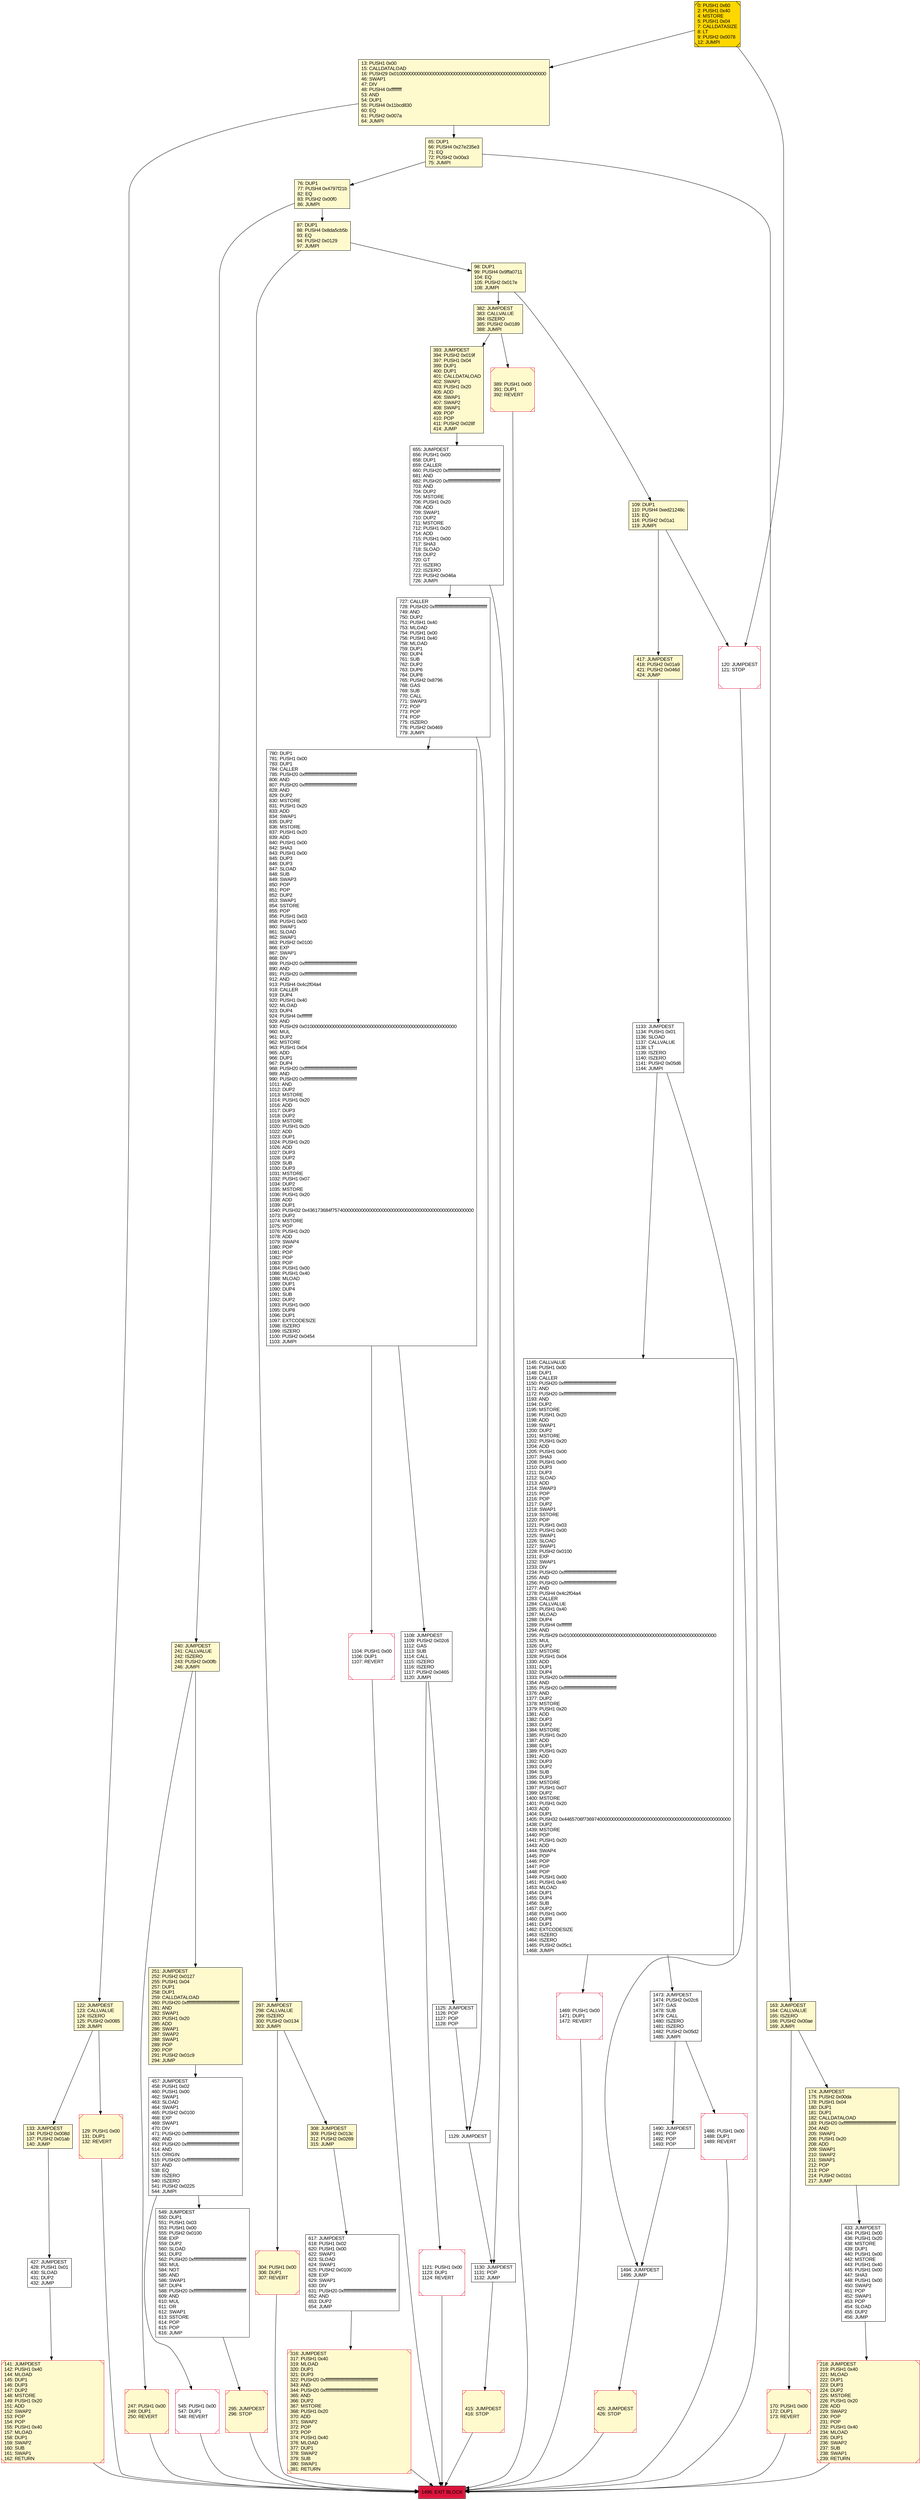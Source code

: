 digraph G {
bgcolor=transparent rankdir=UD;
node [shape=box style=filled color=black fillcolor=white fontname=arial fontcolor=black];
163 [label="163: JUMPDEST\l164: CALLVALUE\l165: ISZERO\l166: PUSH2 0x00ae\l169: JUMPI\l" fillcolor=lemonchiffon ];
545 [label="545: PUSH1 0x00\l547: DUP1\l548: REVERT\l" shape=Msquare color=crimson ];
308 [label="308: JUMPDEST\l309: PUSH2 0x013c\l312: PUSH2 0x0269\l315: JUMP\l" fillcolor=lemonchiffon ];
417 [label="417: JUMPDEST\l418: PUSH2 0x01a9\l421: PUSH2 0x046d\l424: JUMP\l" fillcolor=lemonchiffon ];
170 [label="170: PUSH1 0x00\l172: DUP1\l173: REVERT\l" fillcolor=lemonchiffon shape=Msquare color=crimson ];
457 [label="457: JUMPDEST\l458: PUSH1 0x02\l460: PUSH1 0x00\l462: SWAP1\l463: SLOAD\l464: SWAP1\l465: PUSH2 0x0100\l468: EXP\l469: SWAP1\l470: DIV\l471: PUSH20 0xffffffffffffffffffffffffffffffffffffffff\l492: AND\l493: PUSH20 0xffffffffffffffffffffffffffffffffffffffff\l514: AND\l515: ORIGIN\l516: PUSH20 0xffffffffffffffffffffffffffffffffffffffff\l537: AND\l538: EQ\l539: ISZERO\l540: ISZERO\l541: PUSH2 0x0225\l544: JUMPI\l" ];
415 [label="415: JUMPDEST\l416: STOP\l" fillcolor=lemonchiffon shape=Msquare color=crimson ];
727 [label="727: CALLER\l728: PUSH20 0xffffffffffffffffffffffffffffffffffffffff\l749: AND\l750: DUP2\l751: PUSH1 0x40\l753: MLOAD\l754: PUSH1 0x00\l756: PUSH1 0x40\l758: MLOAD\l759: DUP1\l760: DUP4\l761: SUB\l762: DUP2\l763: DUP6\l764: DUP8\l765: PUSH2 0x8796\l768: GAS\l769: SUB\l770: CALL\l771: SWAP3\l772: POP\l773: POP\l774: POP\l775: ISZERO\l776: PUSH2 0x0469\l779: JUMPI\l" ];
297 [label="297: JUMPDEST\l298: CALLVALUE\l299: ISZERO\l300: PUSH2 0x0134\l303: JUMPI\l" fillcolor=lemonchiffon ];
304 [label="304: PUSH1 0x00\l306: DUP1\l307: REVERT\l" fillcolor=lemonchiffon shape=Msquare color=crimson ];
133 [label="133: JUMPDEST\l134: PUSH2 0x008d\l137: PUSH2 0x01ab\l140: JUMP\l" fillcolor=lemonchiffon ];
1125 [label="1125: JUMPDEST\l1126: POP\l1127: POP\l1128: POP\l" ];
1469 [label="1469: PUSH1 0x00\l1471: DUP1\l1472: REVERT\l" shape=Msquare color=crimson ];
129 [label="129: PUSH1 0x00\l131: DUP1\l132: REVERT\l" fillcolor=lemonchiffon shape=Msquare color=crimson ];
1490 [label="1490: JUMPDEST\l1491: POP\l1492: POP\l1493: POP\l" ];
389 [label="389: PUSH1 0x00\l391: DUP1\l392: REVERT\l" fillcolor=lemonchiffon shape=Msquare color=crimson ];
1129 [label="1129: JUMPDEST\l" ];
780 [label="780: DUP1\l781: PUSH1 0x00\l783: DUP1\l784: CALLER\l785: PUSH20 0xffffffffffffffffffffffffffffffffffffffff\l806: AND\l807: PUSH20 0xffffffffffffffffffffffffffffffffffffffff\l828: AND\l829: DUP2\l830: MSTORE\l831: PUSH1 0x20\l833: ADD\l834: SWAP1\l835: DUP2\l836: MSTORE\l837: PUSH1 0x20\l839: ADD\l840: PUSH1 0x00\l842: SHA3\l843: PUSH1 0x00\l845: DUP3\l846: DUP3\l847: SLOAD\l848: SUB\l849: SWAP3\l850: POP\l851: POP\l852: DUP2\l853: SWAP1\l854: SSTORE\l855: POP\l856: PUSH1 0x03\l858: PUSH1 0x00\l860: SWAP1\l861: SLOAD\l862: SWAP1\l863: PUSH2 0x0100\l866: EXP\l867: SWAP1\l868: DIV\l869: PUSH20 0xffffffffffffffffffffffffffffffffffffffff\l890: AND\l891: PUSH20 0xffffffffffffffffffffffffffffffffffffffff\l912: AND\l913: PUSH4 0x4c2f04a4\l918: CALLER\l919: DUP4\l920: PUSH1 0x40\l922: MLOAD\l923: DUP4\l924: PUSH4 0xffffffff\l929: AND\l930: PUSH29 0x0100000000000000000000000000000000000000000000000000000000\l960: MUL\l961: DUP2\l962: MSTORE\l963: PUSH1 0x04\l965: ADD\l966: DUP1\l967: DUP4\l968: PUSH20 0xffffffffffffffffffffffffffffffffffffffff\l989: AND\l990: PUSH20 0xffffffffffffffffffffffffffffffffffffffff\l1011: AND\l1012: DUP2\l1013: MSTORE\l1014: PUSH1 0x20\l1016: ADD\l1017: DUP3\l1018: DUP2\l1019: MSTORE\l1020: PUSH1 0x20\l1022: ADD\l1023: DUP1\l1024: PUSH1 0x20\l1026: ADD\l1027: DUP3\l1028: DUP2\l1029: SUB\l1030: DUP3\l1031: MSTORE\l1032: PUSH1 0x07\l1034: DUP2\l1035: MSTORE\l1036: PUSH1 0x20\l1038: ADD\l1039: DUP1\l1040: PUSH32 0x436173684f757400000000000000000000000000000000000000000000000000\l1073: DUP2\l1074: MSTORE\l1075: POP\l1076: PUSH1 0x20\l1078: ADD\l1079: SWAP4\l1080: POP\l1081: POP\l1082: POP\l1083: POP\l1084: PUSH1 0x00\l1086: PUSH1 0x40\l1088: MLOAD\l1089: DUP1\l1090: DUP4\l1091: SUB\l1092: DUP2\l1093: PUSH1 0x00\l1095: DUP8\l1096: DUP1\l1097: EXTCODESIZE\l1098: ISZERO\l1099: ISZERO\l1100: PUSH2 0x0454\l1103: JUMPI\l" ];
549 [label="549: JUMPDEST\l550: DUP1\l551: PUSH1 0x03\l553: PUSH1 0x00\l555: PUSH2 0x0100\l558: EXP\l559: DUP2\l560: SLOAD\l561: DUP2\l562: PUSH20 0xffffffffffffffffffffffffffffffffffffffff\l583: MUL\l584: NOT\l585: AND\l586: SWAP1\l587: DUP4\l588: PUSH20 0xffffffffffffffffffffffffffffffffffffffff\l609: AND\l610: MUL\l611: OR\l612: SWAP1\l613: SSTORE\l614: POP\l615: POP\l616: JUMP\l" ];
295 [label="295: JUMPDEST\l296: STOP\l" fillcolor=lemonchiffon shape=Msquare color=crimson ];
65 [label="65: DUP1\l66: PUSH4 0x27e235e3\l71: EQ\l72: PUSH2 0x00a3\l75: JUMPI\l" fillcolor=lemonchiffon ];
76 [label="76: DUP1\l77: PUSH4 0x4797f21b\l82: EQ\l83: PUSH2 0x00f0\l86: JUMPI\l" fillcolor=lemonchiffon ];
1108 [label="1108: JUMPDEST\l1109: PUSH2 0x02c6\l1112: GAS\l1113: SUB\l1114: CALL\l1115: ISZERO\l1116: ISZERO\l1117: PUSH2 0x0465\l1120: JUMPI\l" ];
425 [label="425: JUMPDEST\l426: STOP\l" fillcolor=lemonchiffon shape=Msquare color=crimson ];
141 [label="141: JUMPDEST\l142: PUSH1 0x40\l144: MLOAD\l145: DUP1\l146: DUP3\l147: DUP2\l148: MSTORE\l149: PUSH1 0x20\l151: ADD\l152: SWAP2\l153: POP\l154: POP\l155: PUSH1 0x40\l157: MLOAD\l158: DUP1\l159: SWAP2\l160: SUB\l161: SWAP1\l162: RETURN\l" fillcolor=lemonchiffon shape=Msquare color=crimson ];
1121 [label="1121: PUSH1 0x00\l1123: DUP1\l1124: REVERT\l" shape=Msquare color=crimson ];
617 [label="617: JUMPDEST\l618: PUSH1 0x02\l620: PUSH1 0x00\l622: SWAP1\l623: SLOAD\l624: SWAP1\l625: PUSH2 0x0100\l628: EXP\l629: SWAP1\l630: DIV\l631: PUSH20 0xffffffffffffffffffffffffffffffffffffffff\l652: AND\l653: DUP2\l654: JUMP\l" ];
122 [label="122: JUMPDEST\l123: CALLVALUE\l124: ISZERO\l125: PUSH2 0x0085\l128: JUMPI\l" fillcolor=lemonchiffon ];
1130 [label="1130: JUMPDEST\l1131: POP\l1132: JUMP\l" ];
174 [label="174: JUMPDEST\l175: PUSH2 0x00da\l178: PUSH1 0x04\l180: DUP1\l181: DUP1\l182: CALLDATALOAD\l183: PUSH20 0xffffffffffffffffffffffffffffffffffffffff\l204: AND\l205: SWAP1\l206: PUSH1 0x20\l208: ADD\l209: SWAP1\l210: SWAP2\l211: SWAP1\l212: POP\l213: POP\l214: PUSH2 0x01b1\l217: JUMP\l" fillcolor=lemonchiffon ];
1473 [label="1473: JUMPDEST\l1474: PUSH2 0x02c6\l1477: GAS\l1478: SUB\l1479: CALL\l1480: ISZERO\l1481: ISZERO\l1482: PUSH2 0x05d2\l1485: JUMPI\l" ];
1145 [label="1145: CALLVALUE\l1146: PUSH1 0x00\l1148: DUP1\l1149: CALLER\l1150: PUSH20 0xffffffffffffffffffffffffffffffffffffffff\l1171: AND\l1172: PUSH20 0xffffffffffffffffffffffffffffffffffffffff\l1193: AND\l1194: DUP2\l1195: MSTORE\l1196: PUSH1 0x20\l1198: ADD\l1199: SWAP1\l1200: DUP2\l1201: MSTORE\l1202: PUSH1 0x20\l1204: ADD\l1205: PUSH1 0x00\l1207: SHA3\l1208: PUSH1 0x00\l1210: DUP3\l1211: DUP3\l1212: SLOAD\l1213: ADD\l1214: SWAP3\l1215: POP\l1216: POP\l1217: DUP2\l1218: SWAP1\l1219: SSTORE\l1220: POP\l1221: PUSH1 0x03\l1223: PUSH1 0x00\l1225: SWAP1\l1226: SLOAD\l1227: SWAP1\l1228: PUSH2 0x0100\l1231: EXP\l1232: SWAP1\l1233: DIV\l1234: PUSH20 0xffffffffffffffffffffffffffffffffffffffff\l1255: AND\l1256: PUSH20 0xffffffffffffffffffffffffffffffffffffffff\l1277: AND\l1278: PUSH4 0x4c2f04a4\l1283: CALLER\l1284: CALLVALUE\l1285: PUSH1 0x40\l1287: MLOAD\l1288: DUP4\l1289: PUSH4 0xffffffff\l1294: AND\l1295: PUSH29 0x0100000000000000000000000000000000000000000000000000000000\l1325: MUL\l1326: DUP2\l1327: MSTORE\l1328: PUSH1 0x04\l1330: ADD\l1331: DUP1\l1332: DUP4\l1333: PUSH20 0xffffffffffffffffffffffffffffffffffffffff\l1354: AND\l1355: PUSH20 0xffffffffffffffffffffffffffffffffffffffff\l1376: AND\l1377: DUP2\l1378: MSTORE\l1379: PUSH1 0x20\l1381: ADD\l1382: DUP3\l1383: DUP2\l1384: MSTORE\l1385: PUSH1 0x20\l1387: ADD\l1388: DUP1\l1389: PUSH1 0x20\l1391: ADD\l1392: DUP3\l1393: DUP2\l1394: SUB\l1395: DUP3\l1396: MSTORE\l1397: PUSH1 0x07\l1399: DUP2\l1400: MSTORE\l1401: PUSH1 0x20\l1403: ADD\l1404: DUP1\l1405: PUSH32 0x4465706f73697400000000000000000000000000000000000000000000000000\l1438: DUP2\l1439: MSTORE\l1440: POP\l1441: PUSH1 0x20\l1443: ADD\l1444: SWAP4\l1445: POP\l1446: POP\l1447: POP\l1448: POP\l1449: PUSH1 0x00\l1451: PUSH1 0x40\l1453: MLOAD\l1454: DUP1\l1455: DUP4\l1456: SUB\l1457: DUP2\l1458: PUSH1 0x00\l1460: DUP8\l1461: DUP1\l1462: EXTCODESIZE\l1463: ISZERO\l1464: ISZERO\l1465: PUSH2 0x05c1\l1468: JUMPI\l" ];
247 [label="247: PUSH1 0x00\l249: DUP1\l250: REVERT\l" fillcolor=lemonchiffon shape=Msquare color=crimson ];
1496 [label="1496: EXIT BLOCK\l" fillcolor=crimson ];
251 [label="251: JUMPDEST\l252: PUSH2 0x0127\l255: PUSH1 0x04\l257: DUP1\l258: DUP1\l259: CALLDATALOAD\l260: PUSH20 0xffffffffffffffffffffffffffffffffffffffff\l281: AND\l282: SWAP1\l283: PUSH1 0x20\l285: ADD\l286: SWAP1\l287: SWAP2\l288: SWAP1\l289: POP\l290: POP\l291: PUSH2 0x01c9\l294: JUMP\l" fillcolor=lemonchiffon ];
1494 [label="1494: JUMPDEST\l1495: JUMP\l" ];
382 [label="382: JUMPDEST\l383: CALLVALUE\l384: ISZERO\l385: PUSH2 0x0189\l388: JUMPI\l" fillcolor=lemonchiffon ];
240 [label="240: JUMPDEST\l241: CALLVALUE\l242: ISZERO\l243: PUSH2 0x00fb\l246: JUMPI\l" fillcolor=lemonchiffon ];
218 [label="218: JUMPDEST\l219: PUSH1 0x40\l221: MLOAD\l222: DUP1\l223: DUP3\l224: DUP2\l225: MSTORE\l226: PUSH1 0x20\l228: ADD\l229: SWAP2\l230: POP\l231: POP\l232: PUSH1 0x40\l234: MLOAD\l235: DUP1\l236: SWAP2\l237: SUB\l238: SWAP1\l239: RETURN\l" fillcolor=lemonchiffon shape=Msquare color=crimson ];
1133 [label="1133: JUMPDEST\l1134: PUSH1 0x01\l1136: SLOAD\l1137: CALLVALUE\l1138: LT\l1139: ISZERO\l1140: ISZERO\l1141: PUSH2 0x05d6\l1144: JUMPI\l" ];
433 [label="433: JUMPDEST\l434: PUSH1 0x00\l436: PUSH1 0x20\l438: MSTORE\l439: DUP1\l440: PUSH1 0x00\l442: MSTORE\l443: PUSH1 0x40\l445: PUSH1 0x00\l447: SHA3\l448: PUSH1 0x00\l450: SWAP2\l451: POP\l452: SWAP1\l453: POP\l454: SLOAD\l455: DUP2\l456: JUMP\l" ];
120 [label="120: JUMPDEST\l121: STOP\l" shape=Msquare color=crimson ];
87 [label="87: DUP1\l88: PUSH4 0x8da5cb5b\l93: EQ\l94: PUSH2 0x0129\l97: JUMPI\l" fillcolor=lemonchiffon ];
109 [label="109: DUP1\l110: PUSH4 0xed21248c\l115: EQ\l116: PUSH2 0x01a1\l119: JUMPI\l" fillcolor=lemonchiffon ];
316 [label="316: JUMPDEST\l317: PUSH1 0x40\l319: MLOAD\l320: DUP1\l321: DUP3\l322: PUSH20 0xffffffffffffffffffffffffffffffffffffffff\l343: AND\l344: PUSH20 0xffffffffffffffffffffffffffffffffffffffff\l365: AND\l366: DUP2\l367: MSTORE\l368: PUSH1 0x20\l370: ADD\l371: SWAP2\l372: POP\l373: POP\l374: PUSH1 0x40\l376: MLOAD\l377: DUP1\l378: SWAP2\l379: SUB\l380: SWAP1\l381: RETURN\l" fillcolor=lemonchiffon shape=Msquare color=crimson ];
1486 [label="1486: PUSH1 0x00\l1488: DUP1\l1489: REVERT\l" shape=Msquare color=crimson ];
0 [label="0: PUSH1 0x60\l2: PUSH1 0x40\l4: MSTORE\l5: PUSH1 0x04\l7: CALLDATASIZE\l8: LT\l9: PUSH2 0x0078\l12: JUMPI\l" fillcolor=lemonchiffon shape=Msquare fillcolor=gold ];
1104 [label="1104: PUSH1 0x00\l1106: DUP1\l1107: REVERT\l" shape=Msquare color=crimson ];
13 [label="13: PUSH1 0x00\l15: CALLDATALOAD\l16: PUSH29 0x0100000000000000000000000000000000000000000000000000000000\l46: SWAP1\l47: DIV\l48: PUSH4 0xffffffff\l53: AND\l54: DUP1\l55: PUSH4 0x11bcd830\l60: EQ\l61: PUSH2 0x007a\l64: JUMPI\l" fillcolor=lemonchiffon ];
393 [label="393: JUMPDEST\l394: PUSH2 0x019f\l397: PUSH1 0x04\l399: DUP1\l400: DUP1\l401: CALLDATALOAD\l402: SWAP1\l403: PUSH1 0x20\l405: ADD\l406: SWAP1\l407: SWAP2\l408: SWAP1\l409: POP\l410: POP\l411: PUSH2 0x028f\l414: JUMP\l" fillcolor=lemonchiffon ];
98 [label="98: DUP1\l99: PUSH4 0x9ffa0711\l104: EQ\l105: PUSH2 0x017e\l108: JUMPI\l" fillcolor=lemonchiffon ];
655 [label="655: JUMPDEST\l656: PUSH1 0x00\l658: DUP1\l659: CALLER\l660: PUSH20 0xffffffffffffffffffffffffffffffffffffffff\l681: AND\l682: PUSH20 0xffffffffffffffffffffffffffffffffffffffff\l703: AND\l704: DUP2\l705: MSTORE\l706: PUSH1 0x20\l708: ADD\l709: SWAP1\l710: DUP2\l711: MSTORE\l712: PUSH1 0x20\l714: ADD\l715: PUSH1 0x00\l717: SHA3\l718: SLOAD\l719: DUP2\l720: GT\l721: ISZERO\l722: ISZERO\l723: PUSH2 0x046a\l726: JUMPI\l" ];
427 [label="427: JUMPDEST\l428: PUSH1 0x01\l430: SLOAD\l431: DUP2\l432: JUMP\l" ];
297 -> 304;
65 -> 76;
109 -> 120;
433 -> 218;
393 -> 655;
1133 -> 1494;
0 -> 13;
163 -> 170;
457 -> 545;
247 -> 1496;
297 -> 308;
87 -> 98;
98 -> 109;
98 -> 382;
1121 -> 1496;
1145 -> 1473;
0 -> 120;
780 -> 1108;
382 -> 393;
549 -> 295;
1473 -> 1486;
1108 -> 1125;
174 -> 433;
457 -> 549;
1104 -> 1496;
617 -> 316;
1125 -> 1129;
218 -> 1496;
655 -> 1130;
13 -> 122;
65 -> 163;
120 -> 1496;
727 -> 1129;
240 -> 251;
316 -> 1496;
1486 -> 1496;
727 -> 780;
1133 -> 1145;
240 -> 247;
382 -> 389;
308 -> 617;
1490 -> 1494;
427 -> 141;
1469 -> 1496;
1130 -> 415;
304 -> 1496;
1145 -> 1469;
13 -> 65;
163 -> 174;
170 -> 1496;
415 -> 1496;
251 -> 457;
122 -> 133;
545 -> 1496;
780 -> 1104;
76 -> 87;
1494 -> 425;
76 -> 240;
417 -> 1133;
109 -> 417;
425 -> 1496;
141 -> 1496;
1129 -> 1130;
122 -> 129;
295 -> 1496;
655 -> 727;
1473 -> 1490;
133 -> 427;
1108 -> 1121;
129 -> 1496;
87 -> 297;
389 -> 1496;
}